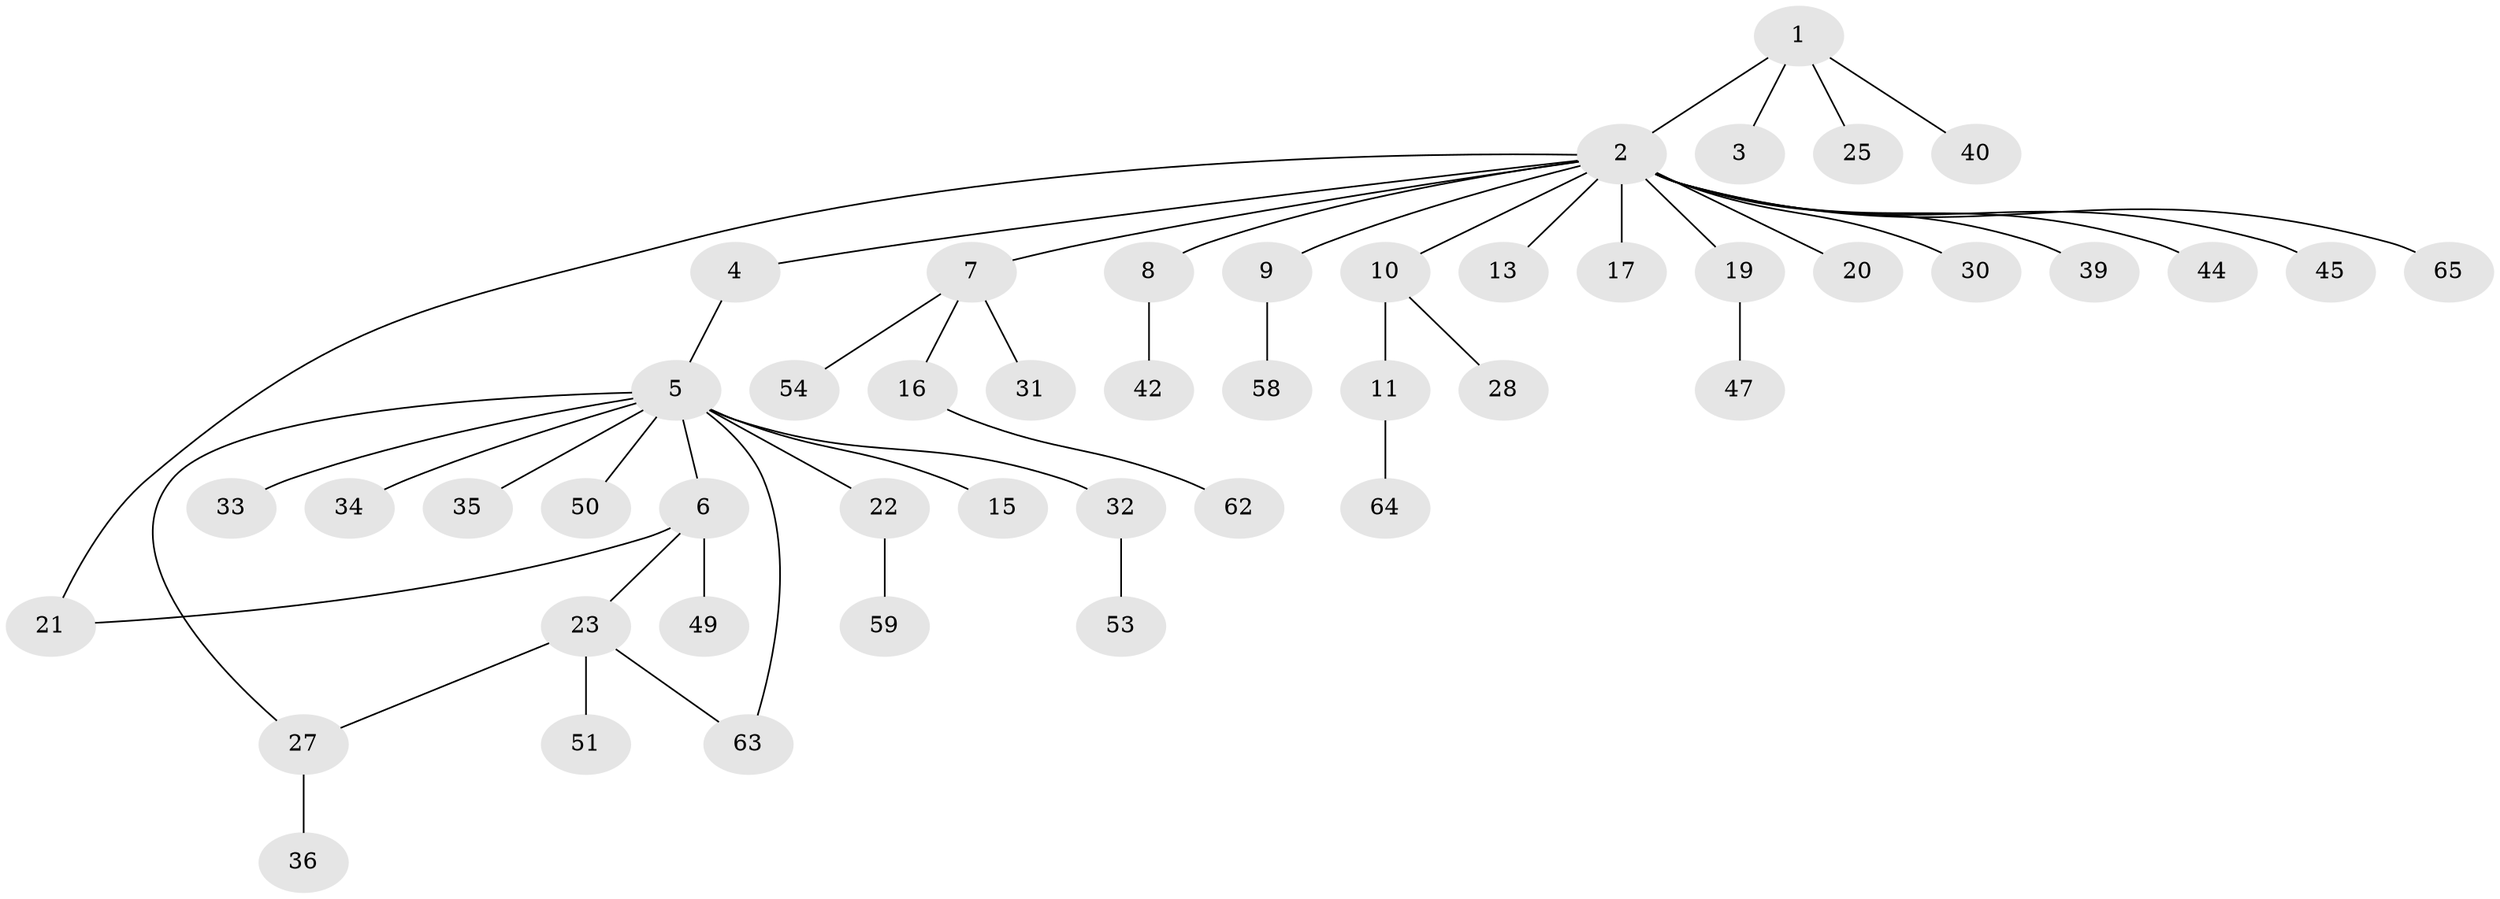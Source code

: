 // Generated by graph-tools (version 1.1) at 2025/23/03/03/25 07:23:50]
// undirected, 47 vertices, 49 edges
graph export_dot {
graph [start="1"]
  node [color=gray90,style=filled];
  1 [super="+18"];
  2 [super="+55"];
  3;
  4;
  5 [super="+26"];
  6 [super="+43"];
  7 [super="+12"];
  8 [super="+14"];
  9 [super="+57"];
  10 [super="+46"];
  11;
  13;
  15;
  16 [super="+37"];
  17;
  19 [super="+61"];
  20;
  21 [super="+24"];
  22 [super="+52"];
  23 [super="+29"];
  25;
  27 [super="+56"];
  28;
  30;
  31;
  32 [super="+41"];
  33;
  34;
  35 [super="+38"];
  36 [super="+48"];
  39;
  40;
  42;
  44;
  45;
  47;
  49 [super="+60"];
  50;
  51;
  53;
  54;
  58;
  59;
  62;
  63;
  64;
  65;
  1 -- 2;
  1 -- 3;
  1 -- 25;
  1 -- 40;
  2 -- 4;
  2 -- 7;
  2 -- 8;
  2 -- 9;
  2 -- 10;
  2 -- 13;
  2 -- 17;
  2 -- 19;
  2 -- 20;
  2 -- 21;
  2 -- 30;
  2 -- 39;
  2 -- 44;
  2 -- 45;
  2 -- 65;
  4 -- 5;
  5 -- 6;
  5 -- 15;
  5 -- 22;
  5 -- 27;
  5 -- 34;
  5 -- 35;
  5 -- 50;
  5 -- 63;
  5 -- 32;
  5 -- 33;
  6 -- 21;
  6 -- 23;
  6 -- 49;
  7 -- 16;
  7 -- 31;
  7 -- 54;
  8 -- 42;
  9 -- 58;
  10 -- 11;
  10 -- 28;
  11 -- 64;
  16 -- 62;
  19 -- 47;
  22 -- 59;
  23 -- 27;
  23 -- 51;
  23 -- 63;
  27 -- 36;
  32 -- 53;
}
